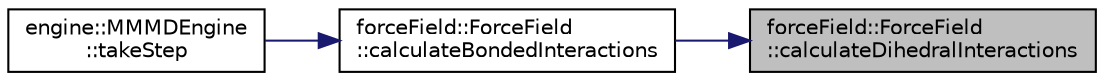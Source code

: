digraph "forceField::ForceField::calculateDihedralInteractions"
{
 // LATEX_PDF_SIZE
  edge [fontname="Helvetica",fontsize="10",labelfontname="Helvetica",labelfontsize="10"];
  node [fontname="Helvetica",fontsize="10",shape=record];
  rankdir="RL";
  Node1 [label="forceField::ForceField\l::calculateDihedralInteractions",height=0.2,width=0.4,color="black", fillcolor="grey75", style="filled", fontcolor="black",tooltip="calculates all dihedral interactions"];
  Node1 -> Node2 [dir="back",color="midnightblue",fontsize="10",style="solid",fontname="Helvetica"];
  Node2 [label="forceField::ForceField\l::calculateBondedInteractions",height=0.2,width=0.4,color="black", fillcolor="white", style="filled",URL="$classforceField_1_1ForceField.html#aa6b30ea077a61b11415b09f8a1dcfbd0",tooltip="calculates all bonded interactions for: 1) bonds 2) angles 3) dihedrals 4) improper dihedrals"];
  Node2 -> Node3 [dir="back",color="midnightblue",fontsize="10",style="solid",fontname="Helvetica"];
  Node3 [label="engine::MMMDEngine\l::takeStep",height=0.2,width=0.4,color="black", fillcolor="white", style="filled",URL="$classengine_1_1MMMDEngine.html#ad19f3e919c2ce95d8ee0486b0eb2805b",tooltip="Takes one step in the simulation."];
}
